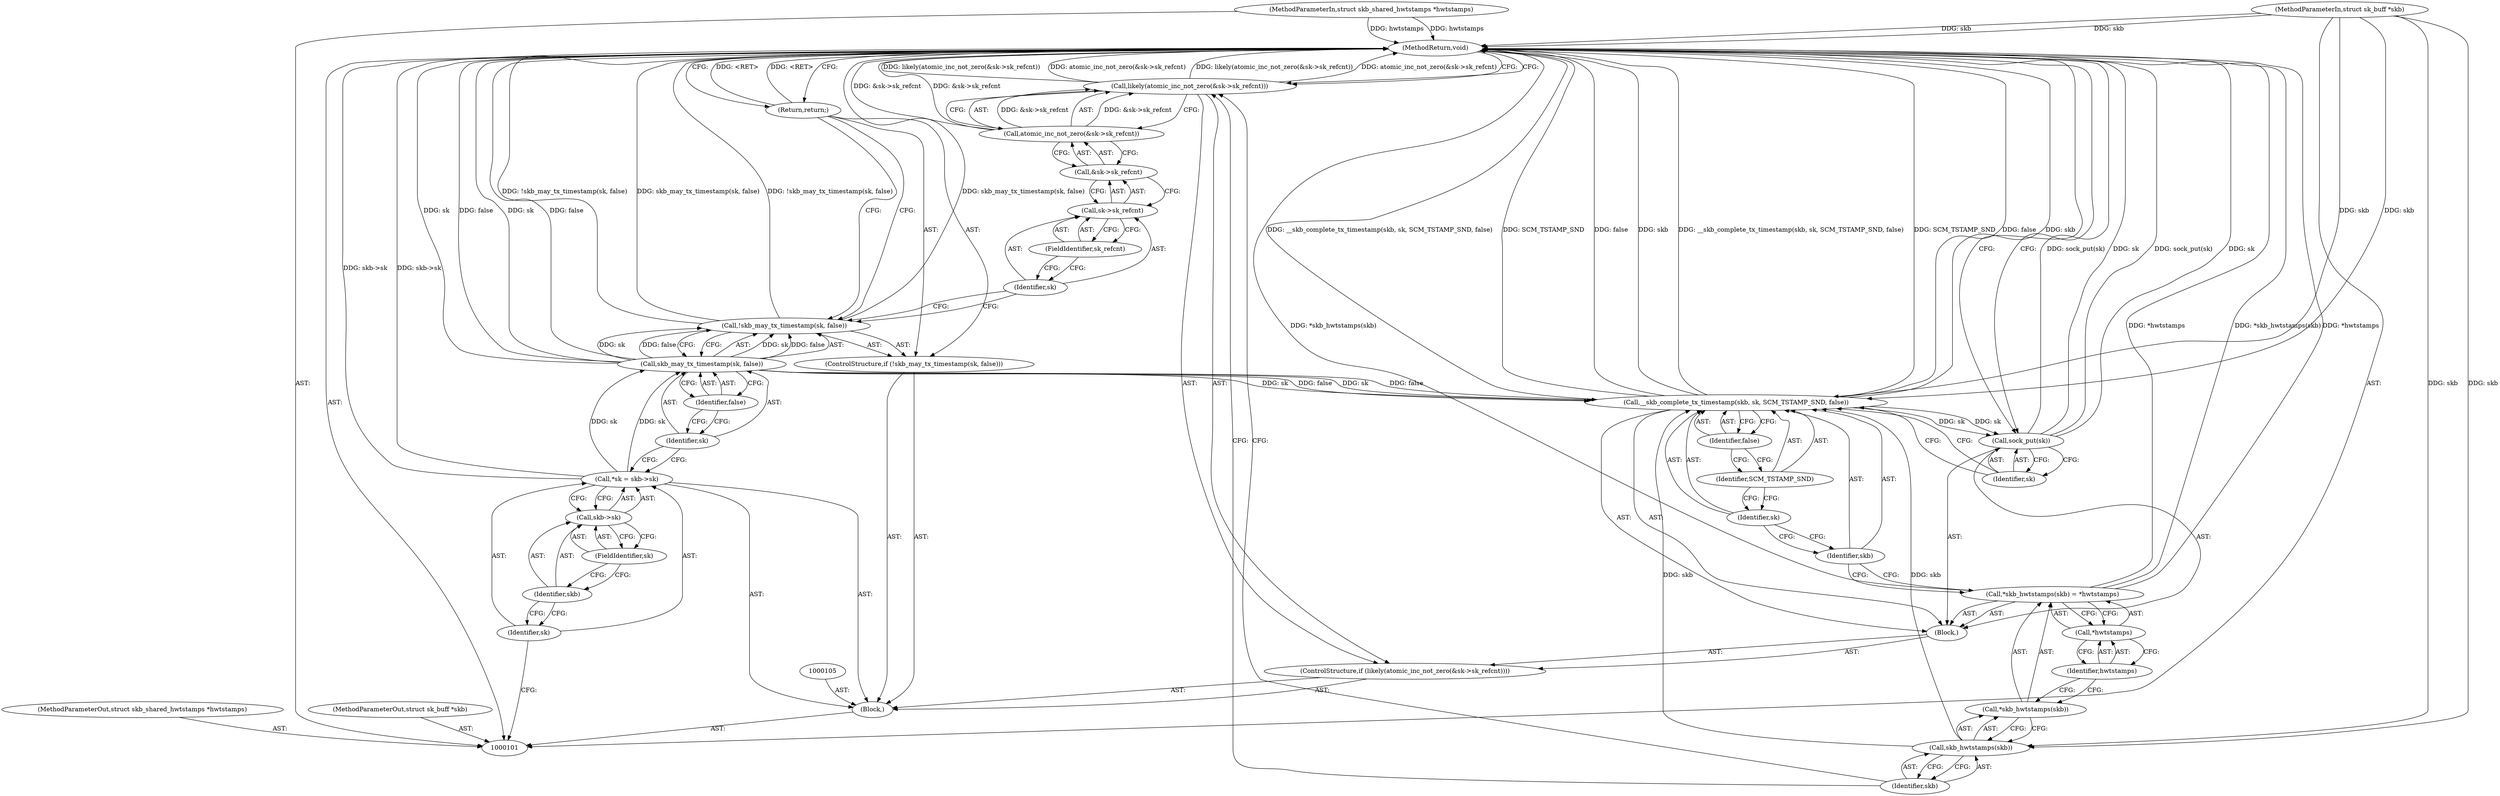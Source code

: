 digraph "0_linux_4ef1b2869447411ad3ef91ad7d4891a83c1a509a_1" {
"1000138" [label="(MethodReturn,void)"];
"1000102" [label="(MethodParameterIn,struct sk_buff *skb)"];
"1000195" [label="(MethodParameterOut,struct sk_buff *skb)"];
"1000119" [label="(Call,atomic_inc_not_zero(&sk->sk_refcnt))"];
"1000117" [label="(ControlStructure,if (likely(atomic_inc_not_zero(&sk->sk_refcnt))))"];
"1000120" [label="(Call,&sk->sk_refcnt)"];
"1000121" [label="(Call,sk->sk_refcnt)"];
"1000122" [label="(Identifier,sk)"];
"1000123" [label="(FieldIdentifier,sk_refcnt)"];
"1000124" [label="(Block,)"];
"1000118" [label="(Call,likely(atomic_inc_not_zero(&sk->sk_refcnt)))"];
"1000128" [label="(Identifier,skb)"];
"1000129" [label="(Call,*hwtstamps)"];
"1000130" [label="(Identifier,hwtstamps)"];
"1000125" [label="(Call,*skb_hwtstamps(skb) = *hwtstamps)"];
"1000126" [label="(Call,*skb_hwtstamps(skb))"];
"1000127" [label="(Call,skb_hwtstamps(skb))"];
"1000131" [label="(Call,__skb_complete_tx_timestamp(skb, sk, SCM_TSTAMP_SND, false))"];
"1000132" [label="(Identifier,skb)"];
"1000133" [label="(Identifier,sk)"];
"1000134" [label="(Identifier,SCM_TSTAMP_SND)"];
"1000135" [label="(Identifier,false)"];
"1000137" [label="(Identifier,sk)"];
"1000136" [label="(Call,sock_put(sk))"];
"1000103" [label="(MethodParameterIn,struct skb_shared_hwtstamps *hwtstamps)"];
"1000196" [label="(MethodParameterOut,struct skb_shared_hwtstamps *hwtstamps)"];
"1000104" [label="(Block,)"];
"1000106" [label="(Call,*sk = skb->sk)"];
"1000107" [label="(Identifier,sk)"];
"1000108" [label="(Call,skb->sk)"];
"1000109" [label="(Identifier,skb)"];
"1000110" [label="(FieldIdentifier,sk)"];
"1000111" [label="(ControlStructure,if (!skb_may_tx_timestamp(sk, false)))"];
"1000114" [label="(Identifier,sk)"];
"1000115" [label="(Identifier,false)"];
"1000112" [label="(Call,!skb_may_tx_timestamp(sk, false))"];
"1000113" [label="(Call,skb_may_tx_timestamp(sk, false))"];
"1000116" [label="(Return,return;)"];
"1000138" -> "1000101"  [label="AST: "];
"1000138" -> "1000116"  [label="CFG: "];
"1000138" -> "1000136"  [label="CFG: "];
"1000138" -> "1000118"  [label="CFG: "];
"1000116" -> "1000138"  [label="DDG: <RET>"];
"1000125" -> "1000138"  [label="DDG: *skb_hwtstamps(skb)"];
"1000125" -> "1000138"  [label="DDG: *hwtstamps"];
"1000106" -> "1000138"  [label="DDG: skb->sk"];
"1000113" -> "1000138"  [label="DDG: sk"];
"1000113" -> "1000138"  [label="DDG: false"];
"1000131" -> "1000138"  [label="DDG: skb"];
"1000131" -> "1000138"  [label="DDG: __skb_complete_tx_timestamp(skb, sk, SCM_TSTAMP_SND, false)"];
"1000131" -> "1000138"  [label="DDG: SCM_TSTAMP_SND"];
"1000131" -> "1000138"  [label="DDG: false"];
"1000118" -> "1000138"  [label="DDG: likely(atomic_inc_not_zero(&sk->sk_refcnt))"];
"1000118" -> "1000138"  [label="DDG: atomic_inc_not_zero(&sk->sk_refcnt)"];
"1000136" -> "1000138"  [label="DDG: sock_put(sk)"];
"1000136" -> "1000138"  [label="DDG: sk"];
"1000103" -> "1000138"  [label="DDG: hwtstamps"];
"1000102" -> "1000138"  [label="DDG: skb"];
"1000112" -> "1000138"  [label="DDG: !skb_may_tx_timestamp(sk, false)"];
"1000112" -> "1000138"  [label="DDG: skb_may_tx_timestamp(sk, false)"];
"1000119" -> "1000138"  [label="DDG: &sk->sk_refcnt"];
"1000102" -> "1000101"  [label="AST: "];
"1000102" -> "1000138"  [label="DDG: skb"];
"1000102" -> "1000127"  [label="DDG: skb"];
"1000102" -> "1000131"  [label="DDG: skb"];
"1000195" -> "1000101"  [label="AST: "];
"1000119" -> "1000118"  [label="AST: "];
"1000119" -> "1000120"  [label="CFG: "];
"1000120" -> "1000119"  [label="AST: "];
"1000118" -> "1000119"  [label="CFG: "];
"1000119" -> "1000138"  [label="DDG: &sk->sk_refcnt"];
"1000119" -> "1000118"  [label="DDG: &sk->sk_refcnt"];
"1000117" -> "1000104"  [label="AST: "];
"1000118" -> "1000117"  [label="AST: "];
"1000124" -> "1000117"  [label="AST: "];
"1000120" -> "1000119"  [label="AST: "];
"1000120" -> "1000121"  [label="CFG: "];
"1000121" -> "1000120"  [label="AST: "];
"1000119" -> "1000120"  [label="CFG: "];
"1000121" -> "1000120"  [label="AST: "];
"1000121" -> "1000123"  [label="CFG: "];
"1000122" -> "1000121"  [label="AST: "];
"1000123" -> "1000121"  [label="AST: "];
"1000120" -> "1000121"  [label="CFG: "];
"1000122" -> "1000121"  [label="AST: "];
"1000122" -> "1000112"  [label="CFG: "];
"1000123" -> "1000122"  [label="CFG: "];
"1000123" -> "1000121"  [label="AST: "];
"1000123" -> "1000122"  [label="CFG: "];
"1000121" -> "1000123"  [label="CFG: "];
"1000124" -> "1000117"  [label="AST: "];
"1000125" -> "1000124"  [label="AST: "];
"1000131" -> "1000124"  [label="AST: "];
"1000136" -> "1000124"  [label="AST: "];
"1000118" -> "1000117"  [label="AST: "];
"1000118" -> "1000119"  [label="CFG: "];
"1000119" -> "1000118"  [label="AST: "];
"1000128" -> "1000118"  [label="CFG: "];
"1000138" -> "1000118"  [label="CFG: "];
"1000118" -> "1000138"  [label="DDG: likely(atomic_inc_not_zero(&sk->sk_refcnt))"];
"1000118" -> "1000138"  [label="DDG: atomic_inc_not_zero(&sk->sk_refcnt)"];
"1000119" -> "1000118"  [label="DDG: &sk->sk_refcnt"];
"1000128" -> "1000127"  [label="AST: "];
"1000128" -> "1000118"  [label="CFG: "];
"1000127" -> "1000128"  [label="CFG: "];
"1000129" -> "1000125"  [label="AST: "];
"1000129" -> "1000130"  [label="CFG: "];
"1000130" -> "1000129"  [label="AST: "];
"1000125" -> "1000129"  [label="CFG: "];
"1000130" -> "1000129"  [label="AST: "];
"1000130" -> "1000126"  [label="CFG: "];
"1000129" -> "1000130"  [label="CFG: "];
"1000125" -> "1000124"  [label="AST: "];
"1000125" -> "1000129"  [label="CFG: "];
"1000126" -> "1000125"  [label="AST: "];
"1000129" -> "1000125"  [label="AST: "];
"1000132" -> "1000125"  [label="CFG: "];
"1000125" -> "1000138"  [label="DDG: *skb_hwtstamps(skb)"];
"1000125" -> "1000138"  [label="DDG: *hwtstamps"];
"1000126" -> "1000125"  [label="AST: "];
"1000126" -> "1000127"  [label="CFG: "];
"1000127" -> "1000126"  [label="AST: "];
"1000130" -> "1000126"  [label="CFG: "];
"1000127" -> "1000126"  [label="AST: "];
"1000127" -> "1000128"  [label="CFG: "];
"1000128" -> "1000127"  [label="AST: "];
"1000126" -> "1000127"  [label="CFG: "];
"1000102" -> "1000127"  [label="DDG: skb"];
"1000127" -> "1000131"  [label="DDG: skb"];
"1000131" -> "1000124"  [label="AST: "];
"1000131" -> "1000135"  [label="CFG: "];
"1000132" -> "1000131"  [label="AST: "];
"1000133" -> "1000131"  [label="AST: "];
"1000134" -> "1000131"  [label="AST: "];
"1000135" -> "1000131"  [label="AST: "];
"1000137" -> "1000131"  [label="CFG: "];
"1000131" -> "1000138"  [label="DDG: skb"];
"1000131" -> "1000138"  [label="DDG: __skb_complete_tx_timestamp(skb, sk, SCM_TSTAMP_SND, false)"];
"1000131" -> "1000138"  [label="DDG: SCM_TSTAMP_SND"];
"1000131" -> "1000138"  [label="DDG: false"];
"1000127" -> "1000131"  [label="DDG: skb"];
"1000102" -> "1000131"  [label="DDG: skb"];
"1000113" -> "1000131"  [label="DDG: sk"];
"1000113" -> "1000131"  [label="DDG: false"];
"1000131" -> "1000136"  [label="DDG: sk"];
"1000132" -> "1000131"  [label="AST: "];
"1000132" -> "1000125"  [label="CFG: "];
"1000133" -> "1000132"  [label="CFG: "];
"1000133" -> "1000131"  [label="AST: "];
"1000133" -> "1000132"  [label="CFG: "];
"1000134" -> "1000133"  [label="CFG: "];
"1000134" -> "1000131"  [label="AST: "];
"1000134" -> "1000133"  [label="CFG: "];
"1000135" -> "1000134"  [label="CFG: "];
"1000135" -> "1000131"  [label="AST: "];
"1000135" -> "1000134"  [label="CFG: "];
"1000131" -> "1000135"  [label="CFG: "];
"1000137" -> "1000136"  [label="AST: "];
"1000137" -> "1000131"  [label="CFG: "];
"1000136" -> "1000137"  [label="CFG: "];
"1000136" -> "1000124"  [label="AST: "];
"1000136" -> "1000137"  [label="CFG: "];
"1000137" -> "1000136"  [label="AST: "];
"1000138" -> "1000136"  [label="CFG: "];
"1000136" -> "1000138"  [label="DDG: sock_put(sk)"];
"1000136" -> "1000138"  [label="DDG: sk"];
"1000131" -> "1000136"  [label="DDG: sk"];
"1000103" -> "1000101"  [label="AST: "];
"1000103" -> "1000138"  [label="DDG: hwtstamps"];
"1000196" -> "1000101"  [label="AST: "];
"1000104" -> "1000101"  [label="AST: "];
"1000105" -> "1000104"  [label="AST: "];
"1000106" -> "1000104"  [label="AST: "];
"1000111" -> "1000104"  [label="AST: "];
"1000117" -> "1000104"  [label="AST: "];
"1000106" -> "1000104"  [label="AST: "];
"1000106" -> "1000108"  [label="CFG: "];
"1000107" -> "1000106"  [label="AST: "];
"1000108" -> "1000106"  [label="AST: "];
"1000114" -> "1000106"  [label="CFG: "];
"1000106" -> "1000138"  [label="DDG: skb->sk"];
"1000106" -> "1000113"  [label="DDG: sk"];
"1000107" -> "1000106"  [label="AST: "];
"1000107" -> "1000101"  [label="CFG: "];
"1000109" -> "1000107"  [label="CFG: "];
"1000108" -> "1000106"  [label="AST: "];
"1000108" -> "1000110"  [label="CFG: "];
"1000109" -> "1000108"  [label="AST: "];
"1000110" -> "1000108"  [label="AST: "];
"1000106" -> "1000108"  [label="CFG: "];
"1000109" -> "1000108"  [label="AST: "];
"1000109" -> "1000107"  [label="CFG: "];
"1000110" -> "1000109"  [label="CFG: "];
"1000110" -> "1000108"  [label="AST: "];
"1000110" -> "1000109"  [label="CFG: "];
"1000108" -> "1000110"  [label="CFG: "];
"1000111" -> "1000104"  [label="AST: "];
"1000112" -> "1000111"  [label="AST: "];
"1000116" -> "1000111"  [label="AST: "];
"1000114" -> "1000113"  [label="AST: "];
"1000114" -> "1000106"  [label="CFG: "];
"1000115" -> "1000114"  [label="CFG: "];
"1000115" -> "1000113"  [label="AST: "];
"1000115" -> "1000114"  [label="CFG: "];
"1000113" -> "1000115"  [label="CFG: "];
"1000112" -> "1000111"  [label="AST: "];
"1000112" -> "1000113"  [label="CFG: "];
"1000113" -> "1000112"  [label="AST: "];
"1000116" -> "1000112"  [label="CFG: "];
"1000122" -> "1000112"  [label="CFG: "];
"1000112" -> "1000138"  [label="DDG: !skb_may_tx_timestamp(sk, false)"];
"1000112" -> "1000138"  [label="DDG: skb_may_tx_timestamp(sk, false)"];
"1000113" -> "1000112"  [label="DDG: sk"];
"1000113" -> "1000112"  [label="DDG: false"];
"1000113" -> "1000112"  [label="AST: "];
"1000113" -> "1000115"  [label="CFG: "];
"1000114" -> "1000113"  [label="AST: "];
"1000115" -> "1000113"  [label="AST: "];
"1000112" -> "1000113"  [label="CFG: "];
"1000113" -> "1000138"  [label="DDG: sk"];
"1000113" -> "1000138"  [label="DDG: false"];
"1000113" -> "1000112"  [label="DDG: sk"];
"1000113" -> "1000112"  [label="DDG: false"];
"1000106" -> "1000113"  [label="DDG: sk"];
"1000113" -> "1000131"  [label="DDG: sk"];
"1000113" -> "1000131"  [label="DDG: false"];
"1000116" -> "1000111"  [label="AST: "];
"1000116" -> "1000112"  [label="CFG: "];
"1000138" -> "1000116"  [label="CFG: "];
"1000116" -> "1000138"  [label="DDG: <RET>"];
}
